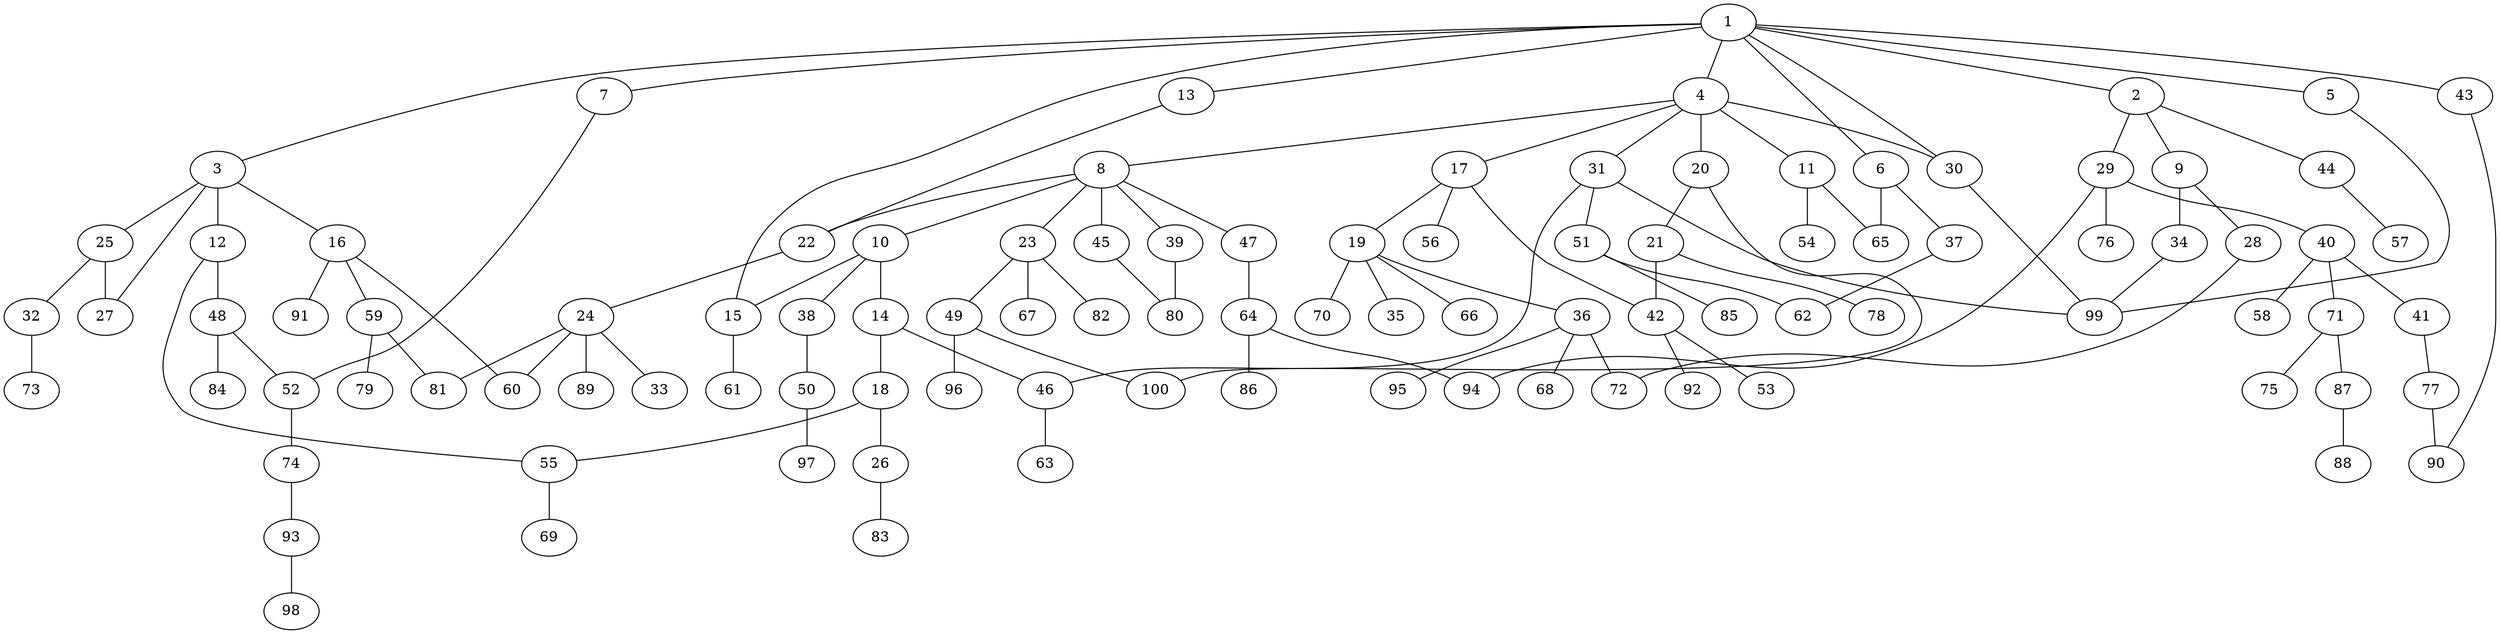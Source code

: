 graph graphname {1--2
1--3
1--4
1--5
1--6
1--7
1--13
1--15
1--30
1--43
2--9
2--29
2--44
3--12
3--16
3--25
3--27
4--8
4--11
4--17
4--20
4--30
4--31
5--99
6--37
6--65
7--52
8--10
8--22
8--23
8--39
8--45
8--47
9--28
9--34
10--14
10--15
10--38
11--54
11--65
12--48
12--55
13--22
14--18
14--46
15--61
16--59
16--60
16--91
17--19
17--42
17--56
18--26
18--55
19--35
19--36
19--66
19--70
20--21
20--100
21--42
21--78
22--24
23--49
23--67
23--82
24--33
24--60
24--81
24--89
25--27
25--32
26--83
28--72
29--40
29--76
29--94
30--99
31--46
31--51
31--99
32--73
34--99
36--68
36--72
36--95
37--62
38--50
39--80
40--41
40--58
40--71
41--77
42--53
42--92
43--90
44--57
45--80
46--63
47--64
48--52
48--84
49--96
49--100
50--97
51--62
51--85
52--74
55--69
59--79
59--81
64--86
64--94
71--75
71--87
74--93
77--90
87--88
93--98
}